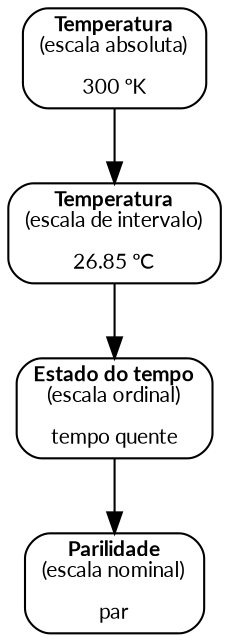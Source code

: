 digraph G {
    graph [compound=true rankdir=TB ordering=out]
    
    node [shape=box style=rounded fontname="Lato" fontsize=10]
    
    subgraph cluster_scale {
        shape = box
        style=rounded
        fontname="Lato"
        fontsize=12
        label="Escala"
        
        //node [style = "filled,rounded"]
        //node [label="Nominal"]nom
        //node [label="Ordinal"]ord
        //node [label="Intervalo"]int
        //node [label="Absoluta"]abs
        
        //abs -> int -> ord -> nom
    }
    
    
    subgraph xcluster_temp {
        shape = box
        style=rounded
        fontname="Lato"
        fontsize=12
        label="Exemplo"
        
        //node [label="Paridade"]tnom
        //node [label="Estado do tempo"]tord
        //node [label="Temperatura ºC"]tint
        //node [label="Temperatura ºK"]tabs
        
        //node [shape = "plaintext"]
        node [label=<<b>Temperatura</b><br/>(escala absoluta)<br/><br/>300 ºK>]texabs
        node [label=<<b>Temperatura</b><br/>(escala de intervalo)<br/><br/>26.85 ºC>]texint
        node [label=<<b>Estado do tempo</b><br/>(escala ordinal)<br/><br/>tempo quente>]texord
        node [label=<<b>Parilidade</b><br/>(escala nominal)<br/><br/>par>]texnom
        
        //tabs -> tint -> tord -> tnom
        texabs -> texint -> texord -> texnom 
    }
}